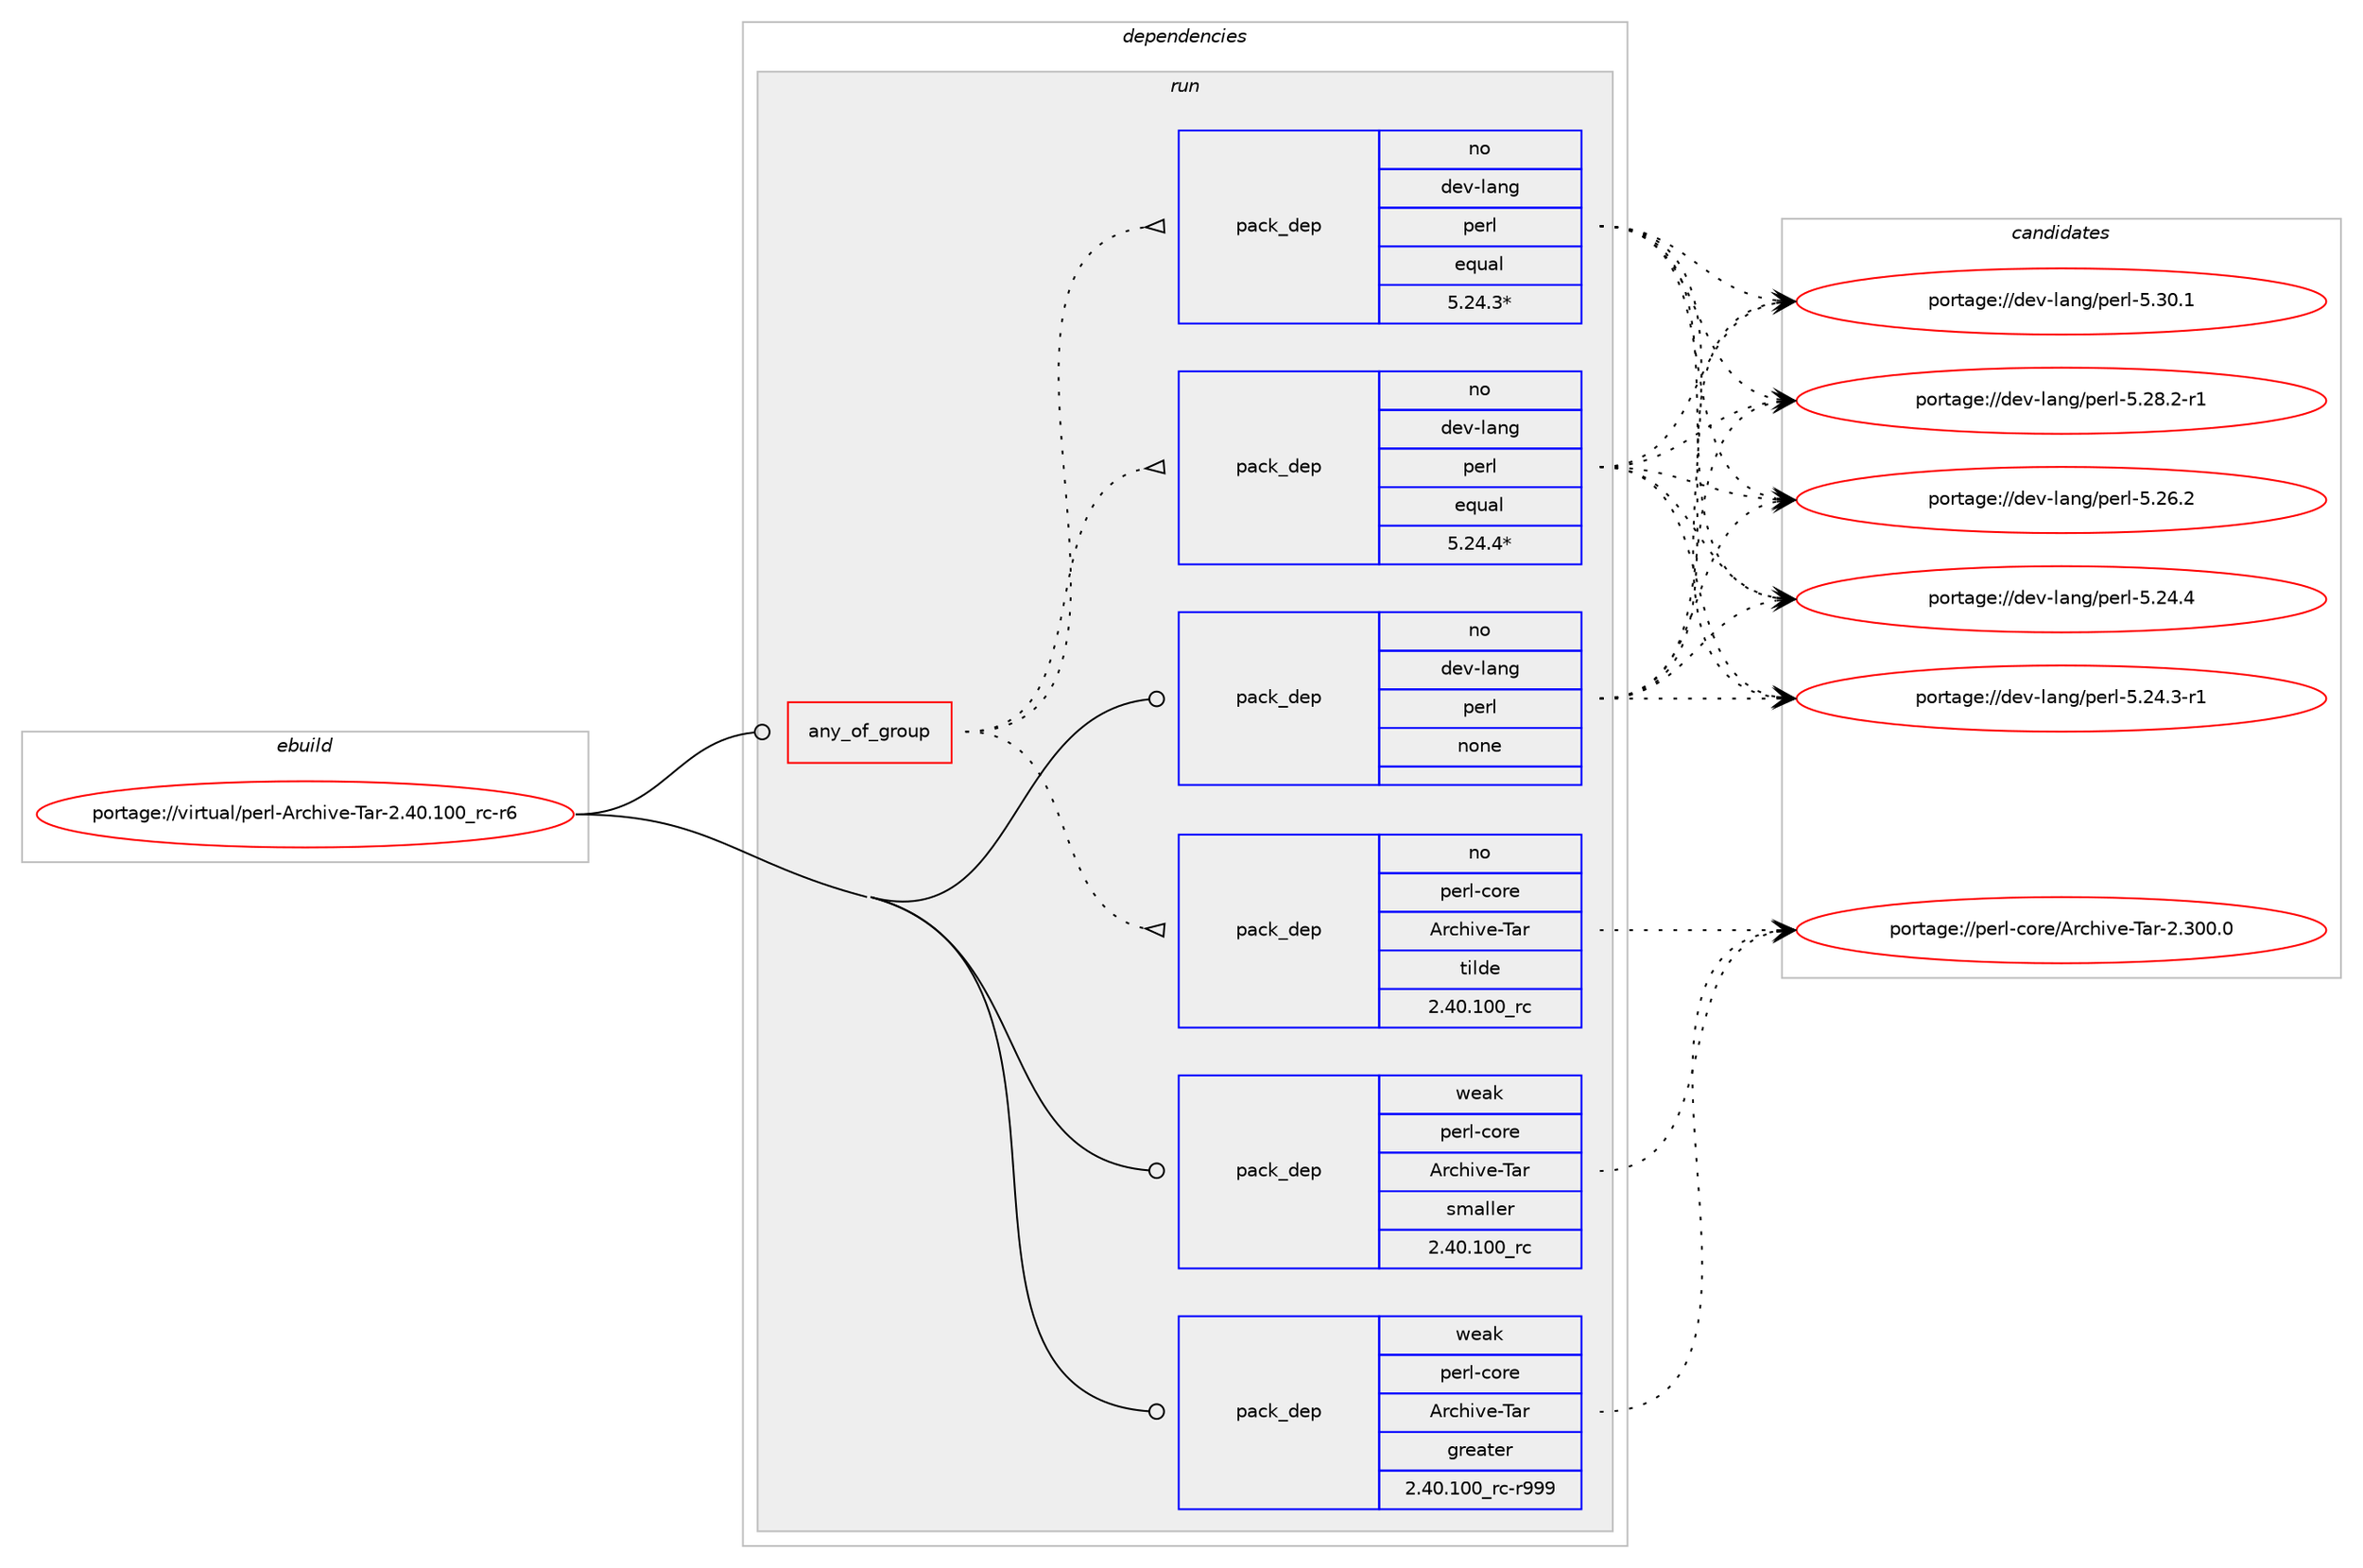 digraph prolog {

# *************
# Graph options
# *************

newrank=true;
concentrate=true;
compound=true;
graph [rankdir=LR,fontname=Helvetica,fontsize=10,ranksep=1.5];#, ranksep=2.5, nodesep=0.2];
edge  [arrowhead=vee];
node  [fontname=Helvetica,fontsize=10];

# **********
# The ebuild
# **********

subgraph cluster_leftcol {
color=gray;
rank=same;
label=<<i>ebuild</i>>;
id [label="portage://virtual/perl-Archive-Tar-2.40.100_rc-r6", color=red, width=4, href="../virtual/perl-Archive-Tar-2.40.100_rc-r6.svg"];
}

# ****************
# The dependencies
# ****************

subgraph cluster_midcol {
color=gray;
label=<<i>dependencies</i>>;
subgraph cluster_compile {
fillcolor="#eeeeee";
style=filled;
label=<<i>compile</i>>;
}
subgraph cluster_compileandrun {
fillcolor="#eeeeee";
style=filled;
label=<<i>compile and run</i>>;
}
subgraph cluster_run {
fillcolor="#eeeeee";
style=filled;
label=<<i>run</i>>;
subgraph any914 {
dependency39933 [label=<<TABLE BORDER="0" CELLBORDER="1" CELLSPACING="0" CELLPADDING="4"><TR><TD CELLPADDING="10">any_of_group</TD></TR></TABLE>>, shape=none, color=red];subgraph pack31999 {
dependency39934 [label=<<TABLE BORDER="0" CELLBORDER="1" CELLSPACING="0" CELLPADDING="4" WIDTH="220"><TR><TD ROWSPAN="6" CELLPADDING="30">pack_dep</TD></TR><TR><TD WIDTH="110">no</TD></TR><TR><TD>dev-lang</TD></TR><TR><TD>perl</TD></TR><TR><TD>equal</TD></TR><TR><TD>5.24.4*</TD></TR></TABLE>>, shape=none, color=blue];
}
dependency39933:e -> dependency39934:w [weight=20,style="dotted",arrowhead="oinv"];
subgraph pack32000 {
dependency39935 [label=<<TABLE BORDER="0" CELLBORDER="1" CELLSPACING="0" CELLPADDING="4" WIDTH="220"><TR><TD ROWSPAN="6" CELLPADDING="30">pack_dep</TD></TR><TR><TD WIDTH="110">no</TD></TR><TR><TD>dev-lang</TD></TR><TR><TD>perl</TD></TR><TR><TD>equal</TD></TR><TR><TD>5.24.3*</TD></TR></TABLE>>, shape=none, color=blue];
}
dependency39933:e -> dependency39935:w [weight=20,style="dotted",arrowhead="oinv"];
subgraph pack32001 {
dependency39936 [label=<<TABLE BORDER="0" CELLBORDER="1" CELLSPACING="0" CELLPADDING="4" WIDTH="220"><TR><TD ROWSPAN="6" CELLPADDING="30">pack_dep</TD></TR><TR><TD WIDTH="110">no</TD></TR><TR><TD>perl-core</TD></TR><TR><TD>Archive-Tar</TD></TR><TR><TD>tilde</TD></TR><TR><TD>2.40.100_rc</TD></TR></TABLE>>, shape=none, color=blue];
}
dependency39933:e -> dependency39936:w [weight=20,style="dotted",arrowhead="oinv"];
}
id:e -> dependency39933:w [weight=20,style="solid",arrowhead="odot"];
subgraph pack32002 {
dependency39937 [label=<<TABLE BORDER="0" CELLBORDER="1" CELLSPACING="0" CELLPADDING="4" WIDTH="220"><TR><TD ROWSPAN="6" CELLPADDING="30">pack_dep</TD></TR><TR><TD WIDTH="110">no</TD></TR><TR><TD>dev-lang</TD></TR><TR><TD>perl</TD></TR><TR><TD>none</TD></TR><TR><TD></TD></TR></TABLE>>, shape=none, color=blue];
}
id:e -> dependency39937:w [weight=20,style="solid",arrowhead="odot"];
subgraph pack32003 {
dependency39938 [label=<<TABLE BORDER="0" CELLBORDER="1" CELLSPACING="0" CELLPADDING="4" WIDTH="220"><TR><TD ROWSPAN="6" CELLPADDING="30">pack_dep</TD></TR><TR><TD WIDTH="110">weak</TD></TR><TR><TD>perl-core</TD></TR><TR><TD>Archive-Tar</TD></TR><TR><TD>greater</TD></TR><TR><TD>2.40.100_rc-r999</TD></TR></TABLE>>, shape=none, color=blue];
}
id:e -> dependency39938:w [weight=20,style="solid",arrowhead="odot"];
subgraph pack32004 {
dependency39939 [label=<<TABLE BORDER="0" CELLBORDER="1" CELLSPACING="0" CELLPADDING="4" WIDTH="220"><TR><TD ROWSPAN="6" CELLPADDING="30">pack_dep</TD></TR><TR><TD WIDTH="110">weak</TD></TR><TR><TD>perl-core</TD></TR><TR><TD>Archive-Tar</TD></TR><TR><TD>smaller</TD></TR><TR><TD>2.40.100_rc</TD></TR></TABLE>>, shape=none, color=blue];
}
id:e -> dependency39939:w [weight=20,style="solid",arrowhead="odot"];
}
}

# **************
# The candidates
# **************

subgraph cluster_choices {
rank=same;
color=gray;
label=<<i>candidates</i>>;

subgraph choice31999 {
color=black;
nodesep=1;
choice10010111845108971101034711210111410845534651484649 [label="portage://dev-lang/perl-5.30.1", color=red, width=4,href="../dev-lang/perl-5.30.1.svg"];
choice100101118451089711010347112101114108455346505646504511449 [label="portage://dev-lang/perl-5.28.2-r1", color=red, width=4,href="../dev-lang/perl-5.28.2-r1.svg"];
choice10010111845108971101034711210111410845534650544650 [label="portage://dev-lang/perl-5.26.2", color=red, width=4,href="../dev-lang/perl-5.26.2.svg"];
choice10010111845108971101034711210111410845534650524652 [label="portage://dev-lang/perl-5.24.4", color=red, width=4,href="../dev-lang/perl-5.24.4.svg"];
choice100101118451089711010347112101114108455346505246514511449 [label="portage://dev-lang/perl-5.24.3-r1", color=red, width=4,href="../dev-lang/perl-5.24.3-r1.svg"];
dependency39934:e -> choice10010111845108971101034711210111410845534651484649:w [style=dotted,weight="100"];
dependency39934:e -> choice100101118451089711010347112101114108455346505646504511449:w [style=dotted,weight="100"];
dependency39934:e -> choice10010111845108971101034711210111410845534650544650:w [style=dotted,weight="100"];
dependency39934:e -> choice10010111845108971101034711210111410845534650524652:w [style=dotted,weight="100"];
dependency39934:e -> choice100101118451089711010347112101114108455346505246514511449:w [style=dotted,weight="100"];
}
subgraph choice32000 {
color=black;
nodesep=1;
choice10010111845108971101034711210111410845534651484649 [label="portage://dev-lang/perl-5.30.1", color=red, width=4,href="../dev-lang/perl-5.30.1.svg"];
choice100101118451089711010347112101114108455346505646504511449 [label="portage://dev-lang/perl-5.28.2-r1", color=red, width=4,href="../dev-lang/perl-5.28.2-r1.svg"];
choice10010111845108971101034711210111410845534650544650 [label="portage://dev-lang/perl-5.26.2", color=red, width=4,href="../dev-lang/perl-5.26.2.svg"];
choice10010111845108971101034711210111410845534650524652 [label="portage://dev-lang/perl-5.24.4", color=red, width=4,href="../dev-lang/perl-5.24.4.svg"];
choice100101118451089711010347112101114108455346505246514511449 [label="portage://dev-lang/perl-5.24.3-r1", color=red, width=4,href="../dev-lang/perl-5.24.3-r1.svg"];
dependency39935:e -> choice10010111845108971101034711210111410845534651484649:w [style=dotted,weight="100"];
dependency39935:e -> choice100101118451089711010347112101114108455346505646504511449:w [style=dotted,weight="100"];
dependency39935:e -> choice10010111845108971101034711210111410845534650544650:w [style=dotted,weight="100"];
dependency39935:e -> choice10010111845108971101034711210111410845534650524652:w [style=dotted,weight="100"];
dependency39935:e -> choice100101118451089711010347112101114108455346505246514511449:w [style=dotted,weight="100"];
}
subgraph choice32001 {
color=black;
nodesep=1;
choice11210111410845991111141014765114991041051181014584971144550465148484648 [label="portage://perl-core/Archive-Tar-2.300.0", color=red, width=4,href="../perl-core/Archive-Tar-2.300.0.svg"];
dependency39936:e -> choice11210111410845991111141014765114991041051181014584971144550465148484648:w [style=dotted,weight="100"];
}
subgraph choice32002 {
color=black;
nodesep=1;
choice10010111845108971101034711210111410845534651484649 [label="portage://dev-lang/perl-5.30.1", color=red, width=4,href="../dev-lang/perl-5.30.1.svg"];
choice100101118451089711010347112101114108455346505646504511449 [label="portage://dev-lang/perl-5.28.2-r1", color=red, width=4,href="../dev-lang/perl-5.28.2-r1.svg"];
choice10010111845108971101034711210111410845534650544650 [label="portage://dev-lang/perl-5.26.2", color=red, width=4,href="../dev-lang/perl-5.26.2.svg"];
choice10010111845108971101034711210111410845534650524652 [label="portage://dev-lang/perl-5.24.4", color=red, width=4,href="../dev-lang/perl-5.24.4.svg"];
choice100101118451089711010347112101114108455346505246514511449 [label="portage://dev-lang/perl-5.24.3-r1", color=red, width=4,href="../dev-lang/perl-5.24.3-r1.svg"];
dependency39937:e -> choice10010111845108971101034711210111410845534651484649:w [style=dotted,weight="100"];
dependency39937:e -> choice100101118451089711010347112101114108455346505646504511449:w [style=dotted,weight="100"];
dependency39937:e -> choice10010111845108971101034711210111410845534650544650:w [style=dotted,weight="100"];
dependency39937:e -> choice10010111845108971101034711210111410845534650524652:w [style=dotted,weight="100"];
dependency39937:e -> choice100101118451089711010347112101114108455346505246514511449:w [style=dotted,weight="100"];
}
subgraph choice32003 {
color=black;
nodesep=1;
choice11210111410845991111141014765114991041051181014584971144550465148484648 [label="portage://perl-core/Archive-Tar-2.300.0", color=red, width=4,href="../perl-core/Archive-Tar-2.300.0.svg"];
dependency39938:e -> choice11210111410845991111141014765114991041051181014584971144550465148484648:w [style=dotted,weight="100"];
}
subgraph choice32004 {
color=black;
nodesep=1;
choice11210111410845991111141014765114991041051181014584971144550465148484648 [label="portage://perl-core/Archive-Tar-2.300.0", color=red, width=4,href="../perl-core/Archive-Tar-2.300.0.svg"];
dependency39939:e -> choice11210111410845991111141014765114991041051181014584971144550465148484648:w [style=dotted,weight="100"];
}
}

}
